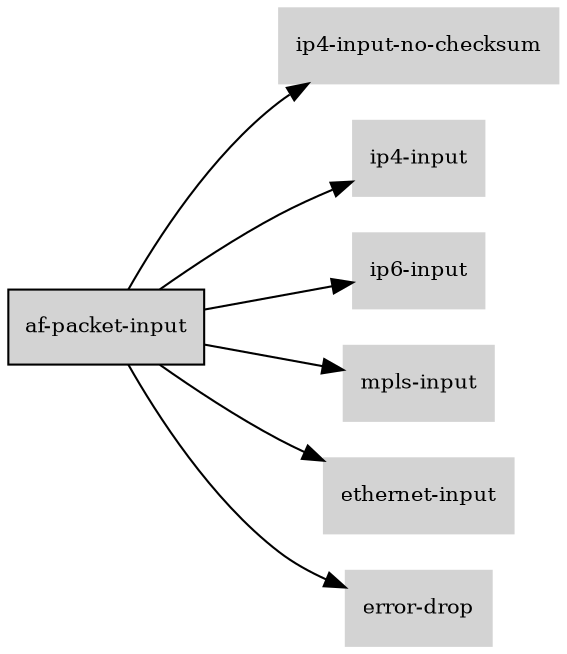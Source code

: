 digraph "af_packet_input_subgraph" {
  rankdir=LR;
  node [shape=box, style=filled, fontsize=10, color=lightgray, fontcolor=black, fillcolor=lightgray];
  "af-packet-input" [color=black, fontcolor=black, fillcolor=lightgray];
  edge [fontsize=8];
  "af-packet-input" -> "ip4-input-no-checksum";
  "af-packet-input" -> "ip4-input";
  "af-packet-input" -> "ip6-input";
  "af-packet-input" -> "mpls-input";
  "af-packet-input" -> "ethernet-input";
  "af-packet-input" -> "error-drop";
}
